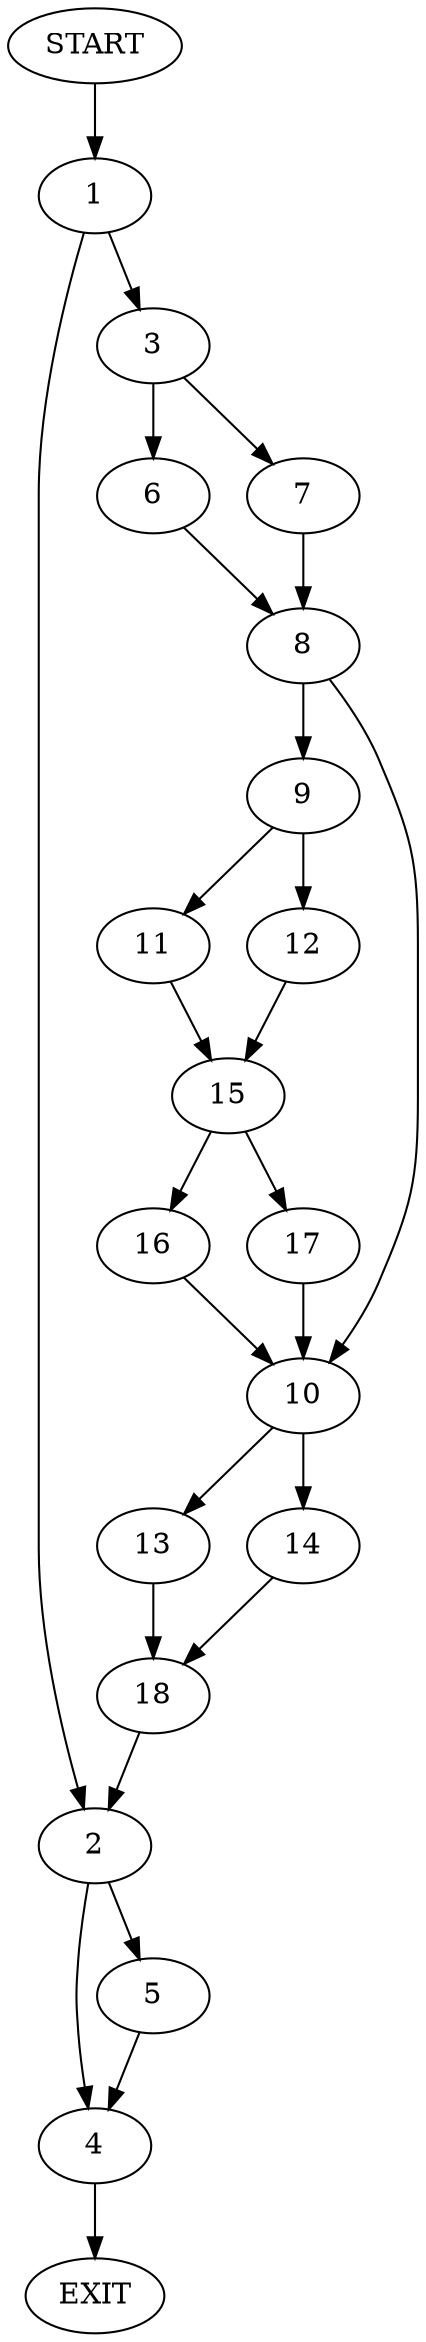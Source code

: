digraph {
0 [label="START"]
19 [label="EXIT"]
0 -> 1
1 -> 2
1 -> 3
2 -> 4
2 -> 5
3 -> 6
3 -> 7
7 -> 8
6 -> 8
8 -> 9
8 -> 10
9 -> 11
9 -> 12
10 -> 13
10 -> 14
11 -> 15
12 -> 15
15 -> 16
15 -> 17
16 -> 10
17 -> 10
13 -> 18
14 -> 18
18 -> 2
5 -> 4
4 -> 19
}
